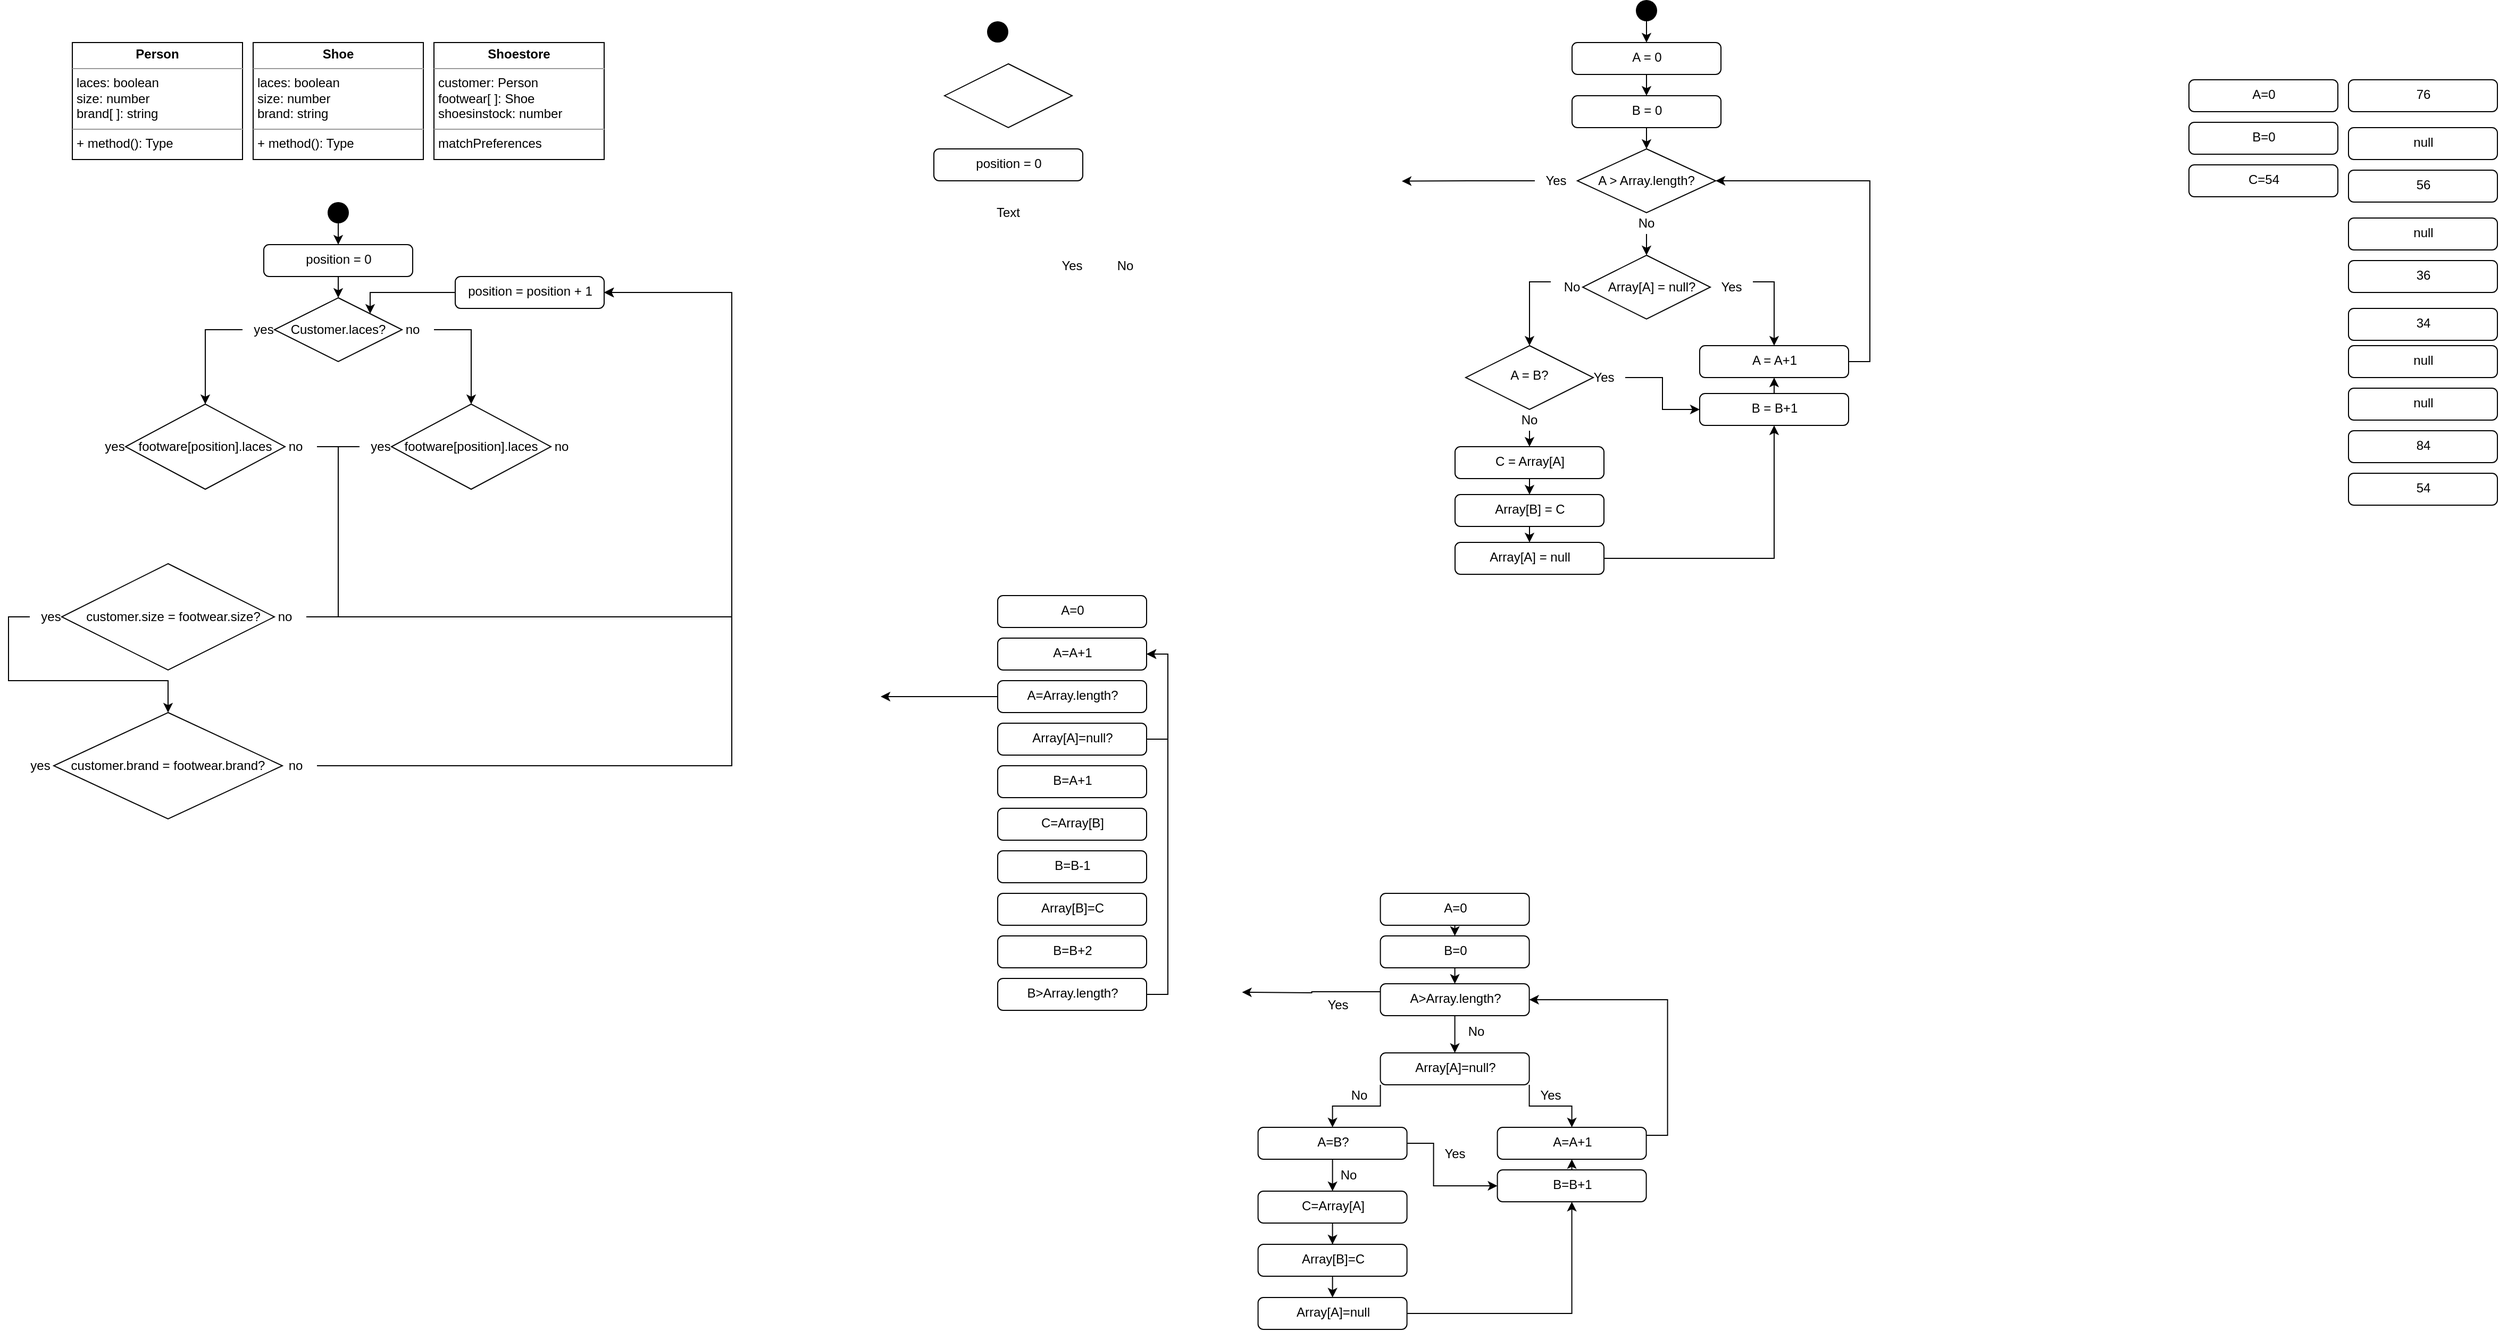 <mxfile version="14.4.4" type="github">
  <diagram id="oat8cXdgs4v1Sx3bqrZk" name="Page-1">
    <mxGraphModel dx="1952" dy="614" grid="1" gridSize="10" guides="1" tooltips="1" connect="1" arrows="1" fold="1" page="1" pageScale="1" pageWidth="850" pageHeight="1100" math="0" shadow="0">
      <root>
        <mxCell id="0" />
        <mxCell id="1" parent="0" />
        <mxCell id="0UiauS-0_PkHhNujrABY-11" value="&lt;p style=&quot;margin: 0px ; margin-top: 4px ; text-align: center&quot;&gt;&lt;b&gt;Shoe&lt;/b&gt;&lt;/p&gt;&lt;hr size=&quot;1&quot;&gt;&lt;p style=&quot;margin: 0px ; margin-left: 4px&quot;&gt;laces: boolean&lt;/p&gt;&lt;p style=&quot;margin: 0px ; margin-left: 4px&quot;&gt;size: number&lt;/p&gt;&lt;p style=&quot;margin: 0px ; margin-left: 4px&quot;&gt;brand: string&lt;/p&gt;&lt;hr size=&quot;1&quot;&gt;&lt;p style=&quot;margin: 0px ; margin-left: 4px&quot;&gt;+ method(): Type&lt;/p&gt;" style="verticalAlign=top;align=left;overflow=fill;fontSize=12;fontFamily=Helvetica;html=1;" parent="1" vertex="1">
          <mxGeometry x="230" y="50" width="160" height="110" as="geometry" />
        </mxCell>
        <mxCell id="0UiauS-0_PkHhNujrABY-12" value="&lt;p style=&quot;margin: 0px ; margin-top: 4px ; text-align: center&quot;&gt;&lt;b&gt;Shoestore&lt;/b&gt;&lt;/p&gt;&lt;hr size=&quot;1&quot;&gt;&lt;p style=&quot;margin: 0px ; margin-left: 4px&quot;&gt;customer: Person&lt;/p&gt;&lt;p style=&quot;margin: 0px ; margin-left: 4px&quot;&gt;footwear[ ]: Shoe&lt;/p&gt;&lt;p style=&quot;margin: 0px ; margin-left: 4px&quot;&gt;shoesinstock: number&lt;/p&gt;&lt;hr size=&quot;1&quot;&gt;&lt;p style=&quot;margin: 0px ; margin-left: 4px&quot;&gt;matchPreferences&lt;/p&gt;" style="verticalAlign=top;align=left;overflow=fill;fontSize=12;fontFamily=Helvetica;html=1;" parent="1" vertex="1">
          <mxGeometry x="400" y="50" width="160" height="110" as="geometry" />
        </mxCell>
        <mxCell id="0UiauS-0_PkHhNujrABY-13" value="&lt;p style=&quot;margin: 0px ; margin-top: 4px ; text-align: center&quot;&gt;&lt;b&gt;Person&lt;/b&gt;&lt;/p&gt;&lt;hr size=&quot;1&quot;&gt;&lt;p style=&quot;margin: 0px ; margin-left: 4px&quot;&gt;laces: boolean&lt;/p&gt;&lt;p style=&quot;margin: 0px ; margin-left: 4px&quot;&gt;size: number&lt;/p&gt;&lt;p style=&quot;margin: 0px ; margin-left: 4px&quot;&gt;brand[ ]: string&lt;/p&gt;&lt;hr size=&quot;1&quot;&gt;&lt;p style=&quot;margin: 0px ; margin-left: 4px&quot;&gt;+ method(): Type&lt;br&gt;&lt;/p&gt;" style="verticalAlign=top;align=left;overflow=fill;fontSize=12;fontFamily=Helvetica;html=1;" parent="1" vertex="1">
          <mxGeometry x="60" y="50" width="160" height="110" as="geometry" />
        </mxCell>
        <mxCell id="0UiauS-0_PkHhNujrABY-17" value="" style="ellipse;fillColor=#000000;strokeColor=none;" parent="1" vertex="1">
          <mxGeometry x="300" y="200" width="20" height="20" as="geometry" />
        </mxCell>
        <mxCell id="0UiauS-0_PkHhNujrABY-69" style="edgeStyle=orthogonalEdgeStyle;rounded=0;orthogonalLoop=1;jettySize=auto;html=1;exitX=1;exitY=0;exitDx=0;exitDy=0;entryX=0;entryY=0.5;entryDx=0;entryDy=0;startArrow=classic;startFill=1;endArrow=none;endFill=0;strokeColor=#000000;" parent="1" source="0UiauS-0_PkHhNujrABY-18" target="0UiauS-0_PkHhNujrABY-67" edge="1">
          <mxGeometry relative="1" as="geometry">
            <Array as="points">
              <mxPoint x="340" y="285" />
            </Array>
          </mxGeometry>
        </mxCell>
        <mxCell id="0UiauS-0_PkHhNujrABY-18" value="" style="rhombus;whiteSpace=wrap;html=1;" parent="1" vertex="1">
          <mxGeometry x="250" y="290" width="120" height="60" as="geometry" />
        </mxCell>
        <mxCell id="0UiauS-0_PkHhNujrABY-20" value="Customer.laces?" style="text;html=1;strokeColor=none;fillColor=none;align=center;verticalAlign=middle;whiteSpace=wrap;rounded=0;" parent="1" vertex="1">
          <mxGeometry x="265" y="310" width="90" height="20" as="geometry" />
        </mxCell>
        <mxCell id="0UiauS-0_PkHhNujrABY-24" style="edgeStyle=orthogonalEdgeStyle;rounded=0;orthogonalLoop=1;jettySize=auto;html=1;exitX=0.5;exitY=1;exitDx=0;exitDy=0;" parent="1" edge="1">
          <mxGeometry relative="1" as="geometry">
            <mxPoint x="530" y="450" as="sourcePoint" />
            <mxPoint x="530" y="450" as="targetPoint" />
          </mxGeometry>
        </mxCell>
        <mxCell id="0UiauS-0_PkHhNujrABY-49" style="edgeStyle=orthogonalEdgeStyle;rounded=0;orthogonalLoop=1;jettySize=auto;html=1;exitX=1;exitY=0.5;exitDx=0;exitDy=0;entryX=0.5;entryY=0;entryDx=0;entryDy=0;startArrow=none;startFill=0;strokeColor=#000000;" parent="1" source="0UiauS-0_PkHhNujrABY-27" target="0UiauS-0_PkHhNujrABY-43" edge="1">
          <mxGeometry relative="1" as="geometry" />
        </mxCell>
        <mxCell id="0UiauS-0_PkHhNujrABY-27" value="no" style="text;html=1;strokeColor=none;fillColor=none;align=center;verticalAlign=middle;whiteSpace=wrap;rounded=0;" parent="1" vertex="1">
          <mxGeometry x="360" y="310" width="40" height="20" as="geometry" />
        </mxCell>
        <mxCell id="0UiauS-0_PkHhNujrABY-28" style="edgeStyle=orthogonalEdgeStyle;rounded=0;orthogonalLoop=1;jettySize=auto;html=1;exitX=0.5;exitY=1;exitDx=0;exitDy=0;startArrow=none;startFill=0;strokeColor=#000000;" parent="1" source="0UiauS-0_PkHhNujrABY-27" target="0UiauS-0_PkHhNujrABY-27" edge="1">
          <mxGeometry relative="1" as="geometry" />
        </mxCell>
        <mxCell id="0UiauS-0_PkHhNujrABY-50" style="edgeStyle=orthogonalEdgeStyle;rounded=0;orthogonalLoop=1;jettySize=auto;html=1;exitX=0;exitY=0.5;exitDx=0;exitDy=0;entryX=0.5;entryY=0;entryDx=0;entryDy=0;startArrow=none;startFill=0;strokeColor=#000000;" parent="1" source="0UiauS-0_PkHhNujrABY-29" target="0UiauS-0_PkHhNujrABY-37" edge="1">
          <mxGeometry relative="1" as="geometry" />
        </mxCell>
        <mxCell id="0UiauS-0_PkHhNujrABY-29" value="yes" style="text;html=1;strokeColor=none;fillColor=none;align=center;verticalAlign=middle;whiteSpace=wrap;rounded=0;" parent="1" vertex="1">
          <mxGeometry x="220" y="310" width="40" height="20" as="geometry" />
        </mxCell>
        <mxCell id="0UiauS-0_PkHhNujrABY-34" style="edgeStyle=orthogonalEdgeStyle;rounded=0;orthogonalLoop=1;jettySize=auto;html=1;exitX=0.5;exitY=1;exitDx=0;exitDy=0;entryX=0.5;entryY=0;entryDx=0;entryDy=0;startArrow=none;startFill=0;strokeColor=#000000;" parent="1" target="0UiauS-0_PkHhNujrABY-18" edge="1">
          <mxGeometry relative="1" as="geometry">
            <mxPoint x="310" y="270" as="sourcePoint" />
          </mxGeometry>
        </mxCell>
        <mxCell id="0UiauS-0_PkHhNujrABY-37" value="" style="rhombus;whiteSpace=wrap;html=1;" parent="1" vertex="1">
          <mxGeometry x="110" y="390" width="150" height="80" as="geometry" />
        </mxCell>
        <mxCell id="0UiauS-0_PkHhNujrABY-38" value="footware[position].laces" style="text;html=1;strokeColor=none;fillColor=none;align=center;verticalAlign=middle;whiteSpace=wrap;rounded=0;" parent="1" vertex="1">
          <mxGeometry x="100" y="420" width="170" height="20" as="geometry" />
        </mxCell>
        <mxCell id="0UiauS-0_PkHhNujrABY-43" value="" style="rhombus;whiteSpace=wrap;html=1;" parent="1" vertex="1">
          <mxGeometry x="360" y="390" width="150" height="80" as="geometry" />
        </mxCell>
        <mxCell id="0UiauS-0_PkHhNujrABY-44" value="footware[position].laces" style="text;html=1;strokeColor=none;fillColor=none;align=center;verticalAlign=middle;whiteSpace=wrap;rounded=0;" parent="1" vertex="1">
          <mxGeometry x="350" y="420" width="170" height="20" as="geometry" />
        </mxCell>
        <mxCell id="0UiauS-0_PkHhNujrABY-45" value="yes" style="text;html=1;strokeColor=none;fillColor=none;align=center;verticalAlign=middle;whiteSpace=wrap;rounded=0;" parent="1" vertex="1">
          <mxGeometry x="80" y="420" width="40" height="20" as="geometry" />
        </mxCell>
        <mxCell id="0UiauS-0_PkHhNujrABY-46" value="no" style="text;html=1;strokeColor=none;fillColor=none;align=center;verticalAlign=middle;whiteSpace=wrap;rounded=0;" parent="1" vertex="1">
          <mxGeometry x="250" y="420" width="40" height="20" as="geometry" />
        </mxCell>
        <mxCell id="0UiauS-0_PkHhNujrABY-56" style="edgeStyle=orthogonalEdgeStyle;rounded=0;orthogonalLoop=1;jettySize=auto;html=1;exitX=0;exitY=0.5;exitDx=0;exitDy=0;entryX=1;entryY=0.5;entryDx=0;entryDy=0;startArrow=none;startFill=0;endArrow=none;endFill=0;strokeColor=#000000;" parent="1" source="0UiauS-0_PkHhNujrABY-47" target="0UiauS-0_PkHhNujrABY-46" edge="1">
          <mxGeometry relative="1" as="geometry">
            <Array as="points">
              <mxPoint x="310" y="430" />
              <mxPoint x="310" y="430" />
            </Array>
          </mxGeometry>
        </mxCell>
        <mxCell id="0UiauS-0_PkHhNujrABY-47" value="yes" style="text;html=1;strokeColor=none;fillColor=none;align=center;verticalAlign=middle;whiteSpace=wrap;rounded=0;" parent="1" vertex="1">
          <mxGeometry x="330" y="420" width="40" height="20" as="geometry" />
        </mxCell>
        <mxCell id="0UiauS-0_PkHhNujrABY-48" value="no" style="text;html=1;strokeColor=none;fillColor=none;align=center;verticalAlign=middle;whiteSpace=wrap;rounded=0;" parent="1" vertex="1">
          <mxGeometry x="500" y="420" width="40" height="20" as="geometry" />
        </mxCell>
        <mxCell id="0UiauS-0_PkHhNujrABY-66" style="edgeStyle=orthogonalEdgeStyle;rounded=0;orthogonalLoop=1;jettySize=auto;html=1;exitX=0.5;exitY=0;exitDx=0;exitDy=0;entryX=0.5;entryY=1;entryDx=0;entryDy=0;startArrow=classic;startFill=1;endArrow=none;endFill=0;strokeColor=#000000;" parent="1" source="0UiauS-0_PkHhNujrABY-65" target="0UiauS-0_PkHhNujrABY-17" edge="1">
          <mxGeometry relative="1" as="geometry" />
        </mxCell>
        <mxCell id="0UiauS-0_PkHhNujrABY-65" value="position = 0" style="html=1;align=center;verticalAlign=top;rounded=1;absoluteArcSize=1;arcSize=10;dashed=0;" parent="1" vertex="1">
          <mxGeometry x="240" y="240" width="140" height="30" as="geometry" />
        </mxCell>
        <mxCell id="0UiauS-0_PkHhNujrABY-68" style="edgeStyle=orthogonalEdgeStyle;rounded=0;orthogonalLoop=1;jettySize=auto;html=1;exitX=1;exitY=0.5;exitDx=0;exitDy=0;entryX=0;entryY=0.5;entryDx=0;entryDy=0;startArrow=classic;startFill=1;endArrow=none;endFill=0;strokeColor=#000000;" parent="1" source="0UiauS-0_PkHhNujrABY-67" target="0UiauS-0_PkHhNujrABY-47" edge="1">
          <mxGeometry relative="1" as="geometry">
            <Array as="points">
              <mxPoint x="680" y="285" />
              <mxPoint x="680" y="590" />
              <mxPoint x="310" y="590" />
              <mxPoint x="310" y="430" />
            </Array>
          </mxGeometry>
        </mxCell>
        <mxCell id="0UiauS-0_PkHhNujrABY-73" style="edgeStyle=orthogonalEdgeStyle;rounded=0;orthogonalLoop=1;jettySize=auto;html=1;exitX=1;exitY=0.5;exitDx=0;exitDy=0;entryX=1;entryY=0.5;entryDx=0;entryDy=0;startArrow=classic;startFill=1;endArrow=none;endFill=0;strokeColor=#000000;" parent="1" source="0UiauS-0_PkHhNujrABY-67" target="0UiauS-0_PkHhNujrABY-72" edge="1">
          <mxGeometry relative="1" as="geometry">
            <Array as="points">
              <mxPoint x="680" y="285" />
              <mxPoint x="680" y="590" />
            </Array>
          </mxGeometry>
        </mxCell>
        <mxCell id="0UiauS-0_PkHhNujrABY-86" style="edgeStyle=orthogonalEdgeStyle;rounded=0;orthogonalLoop=1;jettySize=auto;html=1;exitX=1;exitY=0.5;exitDx=0;exitDy=0;entryX=1;entryY=0.5;entryDx=0;entryDy=0;startArrow=classic;startFill=1;endArrow=none;endFill=0;strokeColor=#000000;" parent="1" source="0UiauS-0_PkHhNujrABY-67" target="0UiauS-0_PkHhNujrABY-82" edge="1">
          <mxGeometry relative="1" as="geometry">
            <Array as="points">
              <mxPoint x="680" y="285" />
              <mxPoint x="680" y="730" />
            </Array>
          </mxGeometry>
        </mxCell>
        <mxCell id="0UiauS-0_PkHhNujrABY-67" value="&lt;span&gt;position = position + 1&lt;/span&gt;" style="html=1;align=center;verticalAlign=top;rounded=1;absoluteArcSize=1;arcSize=10;dashed=0;" parent="1" vertex="1">
          <mxGeometry x="420" y="270" width="140" height="30" as="geometry" />
        </mxCell>
        <mxCell id="0UiauS-0_PkHhNujrABY-70" value="" style="rhombus;whiteSpace=wrap;html=1;" parent="1" vertex="1">
          <mxGeometry x="50" y="540" width="200" height="100" as="geometry" />
        </mxCell>
        <mxCell id="0UiauS-0_PkHhNujrABY-71" value="customer.size = footwear.size?" style="text;html=1;strokeColor=none;fillColor=none;align=center;verticalAlign=middle;whiteSpace=wrap;rounded=0;" parent="1" vertex="1">
          <mxGeometry x="70" y="580" width="170" height="20" as="geometry" />
        </mxCell>
        <mxCell id="0UiauS-0_PkHhNujrABY-72" value="no" style="text;html=1;strokeColor=none;fillColor=none;align=center;verticalAlign=middle;whiteSpace=wrap;rounded=0;" parent="1" vertex="1">
          <mxGeometry x="240" y="580" width="40" height="20" as="geometry" />
        </mxCell>
        <mxCell id="0UiauS-0_PkHhNujrABY-76" value="yes" style="text;html=1;strokeColor=none;fillColor=none;align=center;verticalAlign=middle;whiteSpace=wrap;rounded=0;" parent="1" vertex="1">
          <mxGeometry x="20" y="580" width="40" height="20" as="geometry" />
        </mxCell>
        <mxCell id="0UiauS-0_PkHhNujrABY-84" style="edgeStyle=orthogonalEdgeStyle;rounded=0;orthogonalLoop=1;jettySize=auto;html=1;exitX=0.5;exitY=0;exitDx=0;exitDy=0;entryX=0;entryY=0.5;entryDx=0;entryDy=0;startArrow=classic;startFill=1;endArrow=none;endFill=0;strokeColor=#000000;" parent="1" source="0UiauS-0_PkHhNujrABY-78" target="0UiauS-0_PkHhNujrABY-76" edge="1">
          <mxGeometry relative="1" as="geometry">
            <Array as="points">
              <mxPoint x="150" y="650" />
              <mxPoint y="650" />
              <mxPoint y="590" />
            </Array>
          </mxGeometry>
        </mxCell>
        <mxCell id="0UiauS-0_PkHhNujrABY-78" value="" style="rhombus;whiteSpace=wrap;html=1;" parent="1" vertex="1">
          <mxGeometry x="42.5" y="680" width="215" height="100" as="geometry" />
        </mxCell>
        <mxCell id="0UiauS-0_PkHhNujrABY-79" value="customer.brand = footwear.brand?" style="text;html=1;strokeColor=none;fillColor=none;align=center;verticalAlign=middle;whiteSpace=wrap;rounded=0;" parent="1" vertex="1">
          <mxGeometry x="50" y="720" width="200" height="20" as="geometry" />
        </mxCell>
        <mxCell id="0UiauS-0_PkHhNujrABY-81" value="yes" style="text;html=1;strokeColor=none;fillColor=none;align=center;verticalAlign=middle;whiteSpace=wrap;rounded=0;" parent="1" vertex="1">
          <mxGeometry x="10" y="720" width="40" height="20" as="geometry" />
        </mxCell>
        <mxCell id="0UiauS-0_PkHhNujrABY-82" value="no" style="text;html=1;strokeColor=none;fillColor=none;align=center;verticalAlign=middle;whiteSpace=wrap;rounded=0;" parent="1" vertex="1">
          <mxGeometry x="250" y="720" width="40" height="20" as="geometry" />
        </mxCell>
        <mxCell id="4wXGlt5J8yg0CV67hJb_-1" value="" style="rhombus;whiteSpace=wrap;html=1;" vertex="1" parent="1">
          <mxGeometry x="880" y="70" width="120" height="60" as="geometry" />
        </mxCell>
        <mxCell id="4wXGlt5J8yg0CV67hJb_-2" value="position = 0" style="html=1;align=center;verticalAlign=top;rounded=1;absoluteArcSize=1;arcSize=10;dashed=0;" vertex="1" parent="1">
          <mxGeometry x="870" y="150" width="140" height="30" as="geometry" />
        </mxCell>
        <mxCell id="4wXGlt5J8yg0CV67hJb_-3" value="" style="ellipse;fillColor=#000000;strokeColor=none;" vertex="1" parent="1">
          <mxGeometry x="920" y="30" width="20" height="20" as="geometry" />
        </mxCell>
        <mxCell id="4wXGlt5J8yg0CV67hJb_-4" value="Text" style="text;html=1;strokeColor=none;fillColor=none;align=center;verticalAlign=middle;whiteSpace=wrap;rounded=0;" vertex="1" parent="1">
          <mxGeometry x="920" y="200" width="40" height="20" as="geometry" />
        </mxCell>
        <mxCell id="4wXGlt5J8yg0CV67hJb_-93" style="edgeStyle=orthogonalEdgeStyle;rounded=0;orthogonalLoop=1;jettySize=auto;html=1;exitX=0.5;exitY=1;exitDx=0;exitDy=0;entryX=0.5;entryY=0;entryDx=0;entryDy=0;" edge="1" parent="1" source="4wXGlt5J8yg0CV67hJb_-5" target="4wXGlt5J8yg0CV67hJb_-79">
          <mxGeometry relative="1" as="geometry" />
        </mxCell>
        <mxCell id="4wXGlt5J8yg0CV67hJb_-5" value="" style="ellipse;fillColor=#000000;strokeColor=none;" vertex="1" parent="1">
          <mxGeometry x="1530" y="10" width="20" height="20" as="geometry" />
        </mxCell>
        <mxCell id="4wXGlt5J8yg0CV67hJb_-6" value="A=0" style="html=1;align=center;verticalAlign=top;rounded=1;absoluteArcSize=1;arcSize=10;dashed=0;" vertex="1" parent="1">
          <mxGeometry x="930" y="570" width="140" height="30" as="geometry" />
        </mxCell>
        <mxCell id="4wXGlt5J8yg0CV67hJb_-12" style="edgeStyle=orthogonalEdgeStyle;rounded=0;orthogonalLoop=1;jettySize=auto;html=1;exitX=1;exitY=0.5;exitDx=0;exitDy=0;entryX=1;entryY=0.5;entryDx=0;entryDy=0;" edge="1" parent="1" source="4wXGlt5J8yg0CV67hJb_-7" target="4wXGlt5J8yg0CV67hJb_-11">
          <mxGeometry relative="1" as="geometry" />
        </mxCell>
        <mxCell id="4wXGlt5J8yg0CV67hJb_-7" value="Array[A]=null?" style="html=1;align=center;verticalAlign=top;rounded=1;absoluteArcSize=1;arcSize=10;dashed=0;" vertex="1" parent="1">
          <mxGeometry x="930" y="690" width="140" height="30" as="geometry" />
        </mxCell>
        <mxCell id="4wXGlt5J8yg0CV67hJb_-8" value="B=A+1" style="html=1;align=center;verticalAlign=top;rounded=1;absoluteArcSize=1;arcSize=10;dashed=0;" vertex="1" parent="1">
          <mxGeometry x="930" y="730" width="140" height="30" as="geometry" />
        </mxCell>
        <mxCell id="4wXGlt5J8yg0CV67hJb_-10" style="edgeStyle=orthogonalEdgeStyle;rounded=0;orthogonalLoop=1;jettySize=auto;html=1;exitX=0;exitY=0.5;exitDx=0;exitDy=0;" edge="1" parent="1" source="4wXGlt5J8yg0CV67hJb_-9">
          <mxGeometry relative="1" as="geometry">
            <mxPoint x="820" y="665" as="targetPoint" />
          </mxGeometry>
        </mxCell>
        <mxCell id="4wXGlt5J8yg0CV67hJb_-9" value="A=Array.length?" style="html=1;align=center;verticalAlign=top;rounded=1;absoluteArcSize=1;arcSize=10;dashed=0;" vertex="1" parent="1">
          <mxGeometry x="930" y="650" width="140" height="30" as="geometry" />
        </mxCell>
        <mxCell id="4wXGlt5J8yg0CV67hJb_-11" value="A=A+1" style="html=1;align=center;verticalAlign=top;rounded=1;absoluteArcSize=1;arcSize=10;dashed=0;" vertex="1" parent="1">
          <mxGeometry x="930" y="610" width="140" height="30" as="geometry" />
        </mxCell>
        <mxCell id="4wXGlt5J8yg0CV67hJb_-13" value="C=Array[B]" style="html=1;align=center;verticalAlign=top;rounded=1;absoluteArcSize=1;arcSize=10;dashed=0;" vertex="1" parent="1">
          <mxGeometry x="930" y="770" width="140" height="30" as="geometry" />
        </mxCell>
        <mxCell id="4wXGlt5J8yg0CV67hJb_-14" value="B=B-1" style="html=1;align=center;verticalAlign=top;rounded=1;absoluteArcSize=1;arcSize=10;dashed=0;" vertex="1" parent="1">
          <mxGeometry x="930" y="810" width="140" height="30" as="geometry" />
        </mxCell>
        <mxCell id="4wXGlt5J8yg0CV67hJb_-15" value="Array[B]=C" style="html=1;align=center;verticalAlign=top;rounded=1;absoluteArcSize=1;arcSize=10;dashed=0;" vertex="1" parent="1">
          <mxGeometry x="930" y="850" width="140" height="30" as="geometry" />
        </mxCell>
        <mxCell id="4wXGlt5J8yg0CV67hJb_-16" value="B=B+2" style="html=1;align=center;verticalAlign=top;rounded=1;absoluteArcSize=1;arcSize=10;dashed=0;" vertex="1" parent="1">
          <mxGeometry x="930" y="890" width="140" height="30" as="geometry" />
        </mxCell>
        <mxCell id="4wXGlt5J8yg0CV67hJb_-18" style="edgeStyle=orthogonalEdgeStyle;rounded=0;orthogonalLoop=1;jettySize=auto;html=1;exitX=1;exitY=0.5;exitDx=0;exitDy=0;entryX=1;entryY=0.5;entryDx=0;entryDy=0;" edge="1" parent="1" source="4wXGlt5J8yg0CV67hJb_-17" target="4wXGlt5J8yg0CV67hJb_-11">
          <mxGeometry relative="1" as="geometry" />
        </mxCell>
        <mxCell id="4wXGlt5J8yg0CV67hJb_-17" value="B&amp;gt;Array.length?" style="html=1;align=center;verticalAlign=top;rounded=1;absoluteArcSize=1;arcSize=10;dashed=0;" vertex="1" parent="1">
          <mxGeometry x="930" y="930" width="140" height="30" as="geometry" />
        </mxCell>
        <mxCell id="4wXGlt5J8yg0CV67hJb_-53" style="edgeStyle=orthogonalEdgeStyle;rounded=0;orthogonalLoop=1;jettySize=auto;html=1;exitX=0.5;exitY=1;exitDx=0;exitDy=0;entryX=0.5;entryY=0;entryDx=0;entryDy=0;" edge="1" parent="1" source="4wXGlt5J8yg0CV67hJb_-19" target="4wXGlt5J8yg0CV67hJb_-21">
          <mxGeometry relative="1" as="geometry" />
        </mxCell>
        <mxCell id="4wXGlt5J8yg0CV67hJb_-19" value="A=0" style="html=1;align=center;verticalAlign=top;rounded=1;absoluteArcSize=1;arcSize=10;dashed=0;" vertex="1" parent="1">
          <mxGeometry x="1289.8" y="850" width="140" height="30" as="geometry" />
        </mxCell>
        <mxCell id="4wXGlt5J8yg0CV67hJb_-24" style="edgeStyle=orthogonalEdgeStyle;rounded=0;orthogonalLoop=1;jettySize=auto;html=1;exitX=1;exitY=1;exitDx=0;exitDy=0;entryX=0.5;entryY=0;entryDx=0;entryDy=0;" edge="1" parent="1" source="4wXGlt5J8yg0CV67hJb_-20" target="4wXGlt5J8yg0CV67hJb_-23">
          <mxGeometry relative="1" as="geometry" />
        </mxCell>
        <mxCell id="4wXGlt5J8yg0CV67hJb_-43" style="edgeStyle=orthogonalEdgeStyle;rounded=0;orthogonalLoop=1;jettySize=auto;html=1;exitX=0;exitY=1;exitDx=0;exitDy=0;entryX=0.5;entryY=0;entryDx=0;entryDy=0;" edge="1" parent="1" source="4wXGlt5J8yg0CV67hJb_-20" target="4wXGlt5J8yg0CV67hJb_-41">
          <mxGeometry relative="1" as="geometry" />
        </mxCell>
        <mxCell id="4wXGlt5J8yg0CV67hJb_-20" value="Array[A]=null?" style="html=1;align=center;verticalAlign=top;rounded=1;absoluteArcSize=1;arcSize=10;dashed=0;" vertex="1" parent="1">
          <mxGeometry x="1289.8" y="1000" width="140" height="30" as="geometry" />
        </mxCell>
        <mxCell id="4wXGlt5J8yg0CV67hJb_-52" style="edgeStyle=orthogonalEdgeStyle;rounded=0;orthogonalLoop=1;jettySize=auto;html=1;exitX=0.5;exitY=1;exitDx=0;exitDy=0;entryX=0.5;entryY=0;entryDx=0;entryDy=0;" edge="1" parent="1" source="4wXGlt5J8yg0CV67hJb_-21" target="4wXGlt5J8yg0CV67hJb_-29">
          <mxGeometry relative="1" as="geometry" />
        </mxCell>
        <mxCell id="4wXGlt5J8yg0CV67hJb_-21" value="B=0" style="html=1;align=center;verticalAlign=top;rounded=1;absoluteArcSize=1;arcSize=10;dashed=0;" vertex="1" parent="1">
          <mxGeometry x="1289.8" y="890" width="140" height="30" as="geometry" />
        </mxCell>
        <mxCell id="4wXGlt5J8yg0CV67hJb_-35" style="edgeStyle=orthogonalEdgeStyle;rounded=0;orthogonalLoop=1;jettySize=auto;html=1;exitX=1;exitY=0.25;exitDx=0;exitDy=0;entryX=1;entryY=0.5;entryDx=0;entryDy=0;" edge="1" parent="1" source="4wXGlt5J8yg0CV67hJb_-23" target="4wXGlt5J8yg0CV67hJb_-29">
          <mxGeometry relative="1" as="geometry" />
        </mxCell>
        <mxCell id="4wXGlt5J8yg0CV67hJb_-23" value="A=A+1" style="html=1;align=center;verticalAlign=top;rounded=1;absoluteArcSize=1;arcSize=10;dashed=0;" vertex="1" parent="1">
          <mxGeometry x="1399.8" y="1070" width="140" height="30" as="geometry" />
        </mxCell>
        <mxCell id="4wXGlt5J8yg0CV67hJb_-51" style="edgeStyle=orthogonalEdgeStyle;rounded=0;orthogonalLoop=1;jettySize=auto;html=1;exitX=0.5;exitY=1;exitDx=0;exitDy=0;entryX=0.5;entryY=0;entryDx=0;entryDy=0;" edge="1" parent="1" source="4wXGlt5J8yg0CV67hJb_-29" target="4wXGlt5J8yg0CV67hJb_-20">
          <mxGeometry relative="1" as="geometry" />
        </mxCell>
        <mxCell id="4wXGlt5J8yg0CV67hJb_-54" style="edgeStyle=orthogonalEdgeStyle;rounded=0;orthogonalLoop=1;jettySize=auto;html=1;exitX=0;exitY=0.25;exitDx=0;exitDy=0;" edge="1" parent="1" source="4wXGlt5J8yg0CV67hJb_-29">
          <mxGeometry relative="1" as="geometry">
            <mxPoint x="1159.8" y="943" as="targetPoint" />
          </mxGeometry>
        </mxCell>
        <mxCell id="4wXGlt5J8yg0CV67hJb_-29" value="A&amp;gt;Array.length?" style="html=1;align=center;verticalAlign=top;rounded=1;absoluteArcSize=1;arcSize=10;dashed=0;" vertex="1" parent="1">
          <mxGeometry x="1289.8" y="935" width="140" height="30" as="geometry" />
        </mxCell>
        <mxCell id="4wXGlt5J8yg0CV67hJb_-36" value="Yes" style="text;html=1;strokeColor=none;fillColor=none;align=center;verticalAlign=middle;whiteSpace=wrap;rounded=0;" vertex="1" parent="1">
          <mxGeometry x="980" y="250" width="40" height="20" as="geometry" />
        </mxCell>
        <mxCell id="4wXGlt5J8yg0CV67hJb_-38" value="No" style="text;html=1;strokeColor=none;fillColor=none;align=center;verticalAlign=middle;whiteSpace=wrap;rounded=0;" vertex="1" parent="1">
          <mxGeometry x="1030" y="250" width="40" height="20" as="geometry" />
        </mxCell>
        <mxCell id="4wXGlt5J8yg0CV67hJb_-39" value="Yes" style="text;html=1;strokeColor=none;fillColor=none;align=center;verticalAlign=middle;whiteSpace=wrap;rounded=0;" vertex="1" parent="1">
          <mxGeometry x="1229.8" y="945" width="40" height="20" as="geometry" />
        </mxCell>
        <mxCell id="4wXGlt5J8yg0CV67hJb_-48" style="edgeStyle=orthogonalEdgeStyle;rounded=0;orthogonalLoop=1;jettySize=auto;html=1;exitX=1;exitY=0.5;exitDx=0;exitDy=0;entryX=0;entryY=0.5;entryDx=0;entryDy=0;" edge="1" parent="1" source="4wXGlt5J8yg0CV67hJb_-41" target="4wXGlt5J8yg0CV67hJb_-47">
          <mxGeometry relative="1" as="geometry">
            <Array as="points">
              <mxPoint x="1339.8" y="1085" />
              <mxPoint x="1339.8" y="1125" />
            </Array>
          </mxGeometry>
        </mxCell>
        <mxCell id="4wXGlt5J8yg0CV67hJb_-59" style="edgeStyle=orthogonalEdgeStyle;rounded=0;orthogonalLoop=1;jettySize=auto;html=1;exitX=0.5;exitY=1;exitDx=0;exitDy=0;entryX=0.5;entryY=0;entryDx=0;entryDy=0;" edge="1" parent="1" source="4wXGlt5J8yg0CV67hJb_-41" target="4wXGlt5J8yg0CV67hJb_-58">
          <mxGeometry relative="1" as="geometry" />
        </mxCell>
        <mxCell id="4wXGlt5J8yg0CV67hJb_-41" value="A=B?" style="html=1;align=center;verticalAlign=top;rounded=1;absoluteArcSize=1;arcSize=10;dashed=0;" vertex="1" parent="1">
          <mxGeometry x="1174.8" y="1070" width="140" height="30" as="geometry" />
        </mxCell>
        <mxCell id="4wXGlt5J8yg0CV67hJb_-45" value="Yes" style="text;html=1;strokeColor=none;fillColor=none;align=center;verticalAlign=middle;whiteSpace=wrap;rounded=0;" vertex="1" parent="1">
          <mxGeometry x="1339.8" y="1085" width="40" height="20" as="geometry" />
        </mxCell>
        <mxCell id="4wXGlt5J8yg0CV67hJb_-49" style="edgeStyle=orthogonalEdgeStyle;rounded=0;orthogonalLoop=1;jettySize=auto;html=1;exitX=0.5;exitY=0;exitDx=0;exitDy=0;entryX=0.5;entryY=1;entryDx=0;entryDy=0;" edge="1" parent="1" source="4wXGlt5J8yg0CV67hJb_-47" target="4wXGlt5J8yg0CV67hJb_-23">
          <mxGeometry relative="1" as="geometry" />
        </mxCell>
        <mxCell id="4wXGlt5J8yg0CV67hJb_-47" value="B=B+1" style="html=1;align=center;verticalAlign=top;rounded=1;absoluteArcSize=1;arcSize=10;dashed=0;" vertex="1" parent="1">
          <mxGeometry x="1399.8" y="1110" width="140" height="30" as="geometry" />
        </mxCell>
        <mxCell id="4wXGlt5J8yg0CV67hJb_-55" value="No" style="text;html=1;strokeColor=none;fillColor=none;align=center;verticalAlign=middle;whiteSpace=wrap;rounded=0;" vertex="1" parent="1">
          <mxGeometry x="1359.8" y="970" width="40" height="20" as="geometry" />
        </mxCell>
        <mxCell id="4wXGlt5J8yg0CV67hJb_-56" value="Yes" style="text;html=1;strokeColor=none;fillColor=none;align=center;verticalAlign=middle;whiteSpace=wrap;rounded=0;" vertex="1" parent="1">
          <mxGeometry x="1429.8" y="1030" width="40" height="20" as="geometry" />
        </mxCell>
        <mxCell id="4wXGlt5J8yg0CV67hJb_-57" value="No" style="text;html=1;strokeColor=none;fillColor=none;align=center;verticalAlign=middle;whiteSpace=wrap;rounded=0;" vertex="1" parent="1">
          <mxGeometry x="1249.8" y="1030" width="40" height="20" as="geometry" />
        </mxCell>
        <mxCell id="4wXGlt5J8yg0CV67hJb_-62" style="edgeStyle=orthogonalEdgeStyle;rounded=0;orthogonalLoop=1;jettySize=auto;html=1;exitX=0.5;exitY=1;exitDx=0;exitDy=0;" edge="1" parent="1" source="4wXGlt5J8yg0CV67hJb_-58" target="4wXGlt5J8yg0CV67hJb_-61">
          <mxGeometry relative="1" as="geometry" />
        </mxCell>
        <mxCell id="4wXGlt5J8yg0CV67hJb_-58" value="C=Array[A]" style="html=1;align=center;verticalAlign=top;rounded=1;absoluteArcSize=1;arcSize=10;dashed=0;" vertex="1" parent="1">
          <mxGeometry x="1174.8" y="1130" width="140" height="30" as="geometry" />
        </mxCell>
        <mxCell id="4wXGlt5J8yg0CV67hJb_-60" value="No" style="text;html=1;strokeColor=none;fillColor=none;align=center;verticalAlign=middle;whiteSpace=wrap;rounded=0;" vertex="1" parent="1">
          <mxGeometry x="1239.8" y="1105" width="40" height="20" as="geometry" />
        </mxCell>
        <mxCell id="4wXGlt5J8yg0CV67hJb_-64" style="edgeStyle=orthogonalEdgeStyle;rounded=0;orthogonalLoop=1;jettySize=auto;html=1;exitX=0.5;exitY=1;exitDx=0;exitDy=0;entryX=0.5;entryY=0;entryDx=0;entryDy=0;" edge="1" parent="1" source="4wXGlt5J8yg0CV67hJb_-61" target="4wXGlt5J8yg0CV67hJb_-63">
          <mxGeometry relative="1" as="geometry" />
        </mxCell>
        <mxCell id="4wXGlt5J8yg0CV67hJb_-61" value="Array[B]=C" style="html=1;align=center;verticalAlign=top;rounded=1;absoluteArcSize=1;arcSize=10;dashed=0;" vertex="1" parent="1">
          <mxGeometry x="1174.8" y="1180" width="140" height="30" as="geometry" />
        </mxCell>
        <mxCell id="4wXGlt5J8yg0CV67hJb_-65" style="edgeStyle=orthogonalEdgeStyle;rounded=0;orthogonalLoop=1;jettySize=auto;html=1;exitX=1;exitY=0.5;exitDx=0;exitDy=0;entryX=0.5;entryY=1;entryDx=0;entryDy=0;" edge="1" parent="1" source="4wXGlt5J8yg0CV67hJb_-63" target="4wXGlt5J8yg0CV67hJb_-47">
          <mxGeometry relative="1" as="geometry" />
        </mxCell>
        <mxCell id="4wXGlt5J8yg0CV67hJb_-63" value="Array[A]=null" style="html=1;align=center;verticalAlign=top;rounded=1;absoluteArcSize=1;arcSize=10;dashed=0;" vertex="1" parent="1">
          <mxGeometry x="1174.8" y="1230" width="140" height="30" as="geometry" />
        </mxCell>
        <mxCell id="4wXGlt5J8yg0CV67hJb_-66" value="76" style="html=1;align=center;verticalAlign=top;rounded=1;absoluteArcSize=1;arcSize=10;dashed=0;" vertex="1" parent="1">
          <mxGeometry x="2200" y="85" width="140" height="30" as="geometry" />
        </mxCell>
        <mxCell id="4wXGlt5J8yg0CV67hJb_-67" value="84" style="html=1;align=center;verticalAlign=top;rounded=1;absoluteArcSize=1;arcSize=10;dashed=0;" vertex="1" parent="1">
          <mxGeometry x="2200" y="415" width="140" height="30" as="geometry" />
        </mxCell>
        <mxCell id="4wXGlt5J8yg0CV67hJb_-68" value="36" style="html=1;align=center;verticalAlign=top;rounded=1;absoluteArcSize=1;arcSize=10;dashed=0;" vertex="1" parent="1">
          <mxGeometry x="2200" y="255" width="140" height="30" as="geometry" />
        </mxCell>
        <mxCell id="4wXGlt5J8yg0CV67hJb_-69" value="56" style="html=1;align=center;verticalAlign=top;rounded=1;absoluteArcSize=1;arcSize=10;dashed=0;" vertex="1" parent="1">
          <mxGeometry x="2200" y="170" width="140" height="30" as="geometry" />
        </mxCell>
        <mxCell id="4wXGlt5J8yg0CV67hJb_-70" value="34" style="html=1;align=center;verticalAlign=top;rounded=1;absoluteArcSize=1;arcSize=10;dashed=0;" vertex="1" parent="1">
          <mxGeometry x="2200" y="300" width="140" height="30" as="geometry" />
        </mxCell>
        <mxCell id="4wXGlt5J8yg0CV67hJb_-71" value="54" style="html=1;align=center;verticalAlign=top;rounded=1;absoluteArcSize=1;arcSize=10;dashed=0;" vertex="1" parent="1">
          <mxGeometry x="2200" y="455" width="140" height="30" as="geometry" />
        </mxCell>
        <mxCell id="4wXGlt5J8yg0CV67hJb_-72" value="null" style="html=1;align=center;verticalAlign=top;rounded=1;absoluteArcSize=1;arcSize=10;dashed=0;" vertex="1" parent="1">
          <mxGeometry x="2200" y="130" width="140" height="30" as="geometry" />
        </mxCell>
        <mxCell id="4wXGlt5J8yg0CV67hJb_-73" value="null" style="html=1;align=center;verticalAlign=top;rounded=1;absoluteArcSize=1;arcSize=10;dashed=0;" vertex="1" parent="1">
          <mxGeometry x="2200" y="335" width="140" height="30" as="geometry" />
        </mxCell>
        <mxCell id="4wXGlt5J8yg0CV67hJb_-74" value="null" style="html=1;align=center;verticalAlign=top;rounded=1;absoluteArcSize=1;arcSize=10;dashed=0;" vertex="1" parent="1">
          <mxGeometry x="2200" y="375" width="140" height="30" as="geometry" />
        </mxCell>
        <mxCell id="4wXGlt5J8yg0CV67hJb_-75" value="null" style="html=1;align=center;verticalAlign=top;rounded=1;absoluteArcSize=1;arcSize=10;dashed=0;" vertex="1" parent="1">
          <mxGeometry x="2200" y="215" width="140" height="30" as="geometry" />
        </mxCell>
        <mxCell id="4wXGlt5J8yg0CV67hJb_-76" value="A=0" style="html=1;align=center;verticalAlign=top;rounded=1;absoluteArcSize=1;arcSize=10;dashed=0;" vertex="1" parent="1">
          <mxGeometry x="2050" y="85" width="140" height="30" as="geometry" />
        </mxCell>
        <mxCell id="4wXGlt5J8yg0CV67hJb_-77" value="B=0" style="html=1;align=center;verticalAlign=top;rounded=1;absoluteArcSize=1;arcSize=10;dashed=0;" vertex="1" parent="1">
          <mxGeometry x="2050" y="125" width="140" height="30" as="geometry" />
        </mxCell>
        <mxCell id="4wXGlt5J8yg0CV67hJb_-78" value="C=54" style="html=1;align=center;verticalAlign=top;rounded=1;absoluteArcSize=1;arcSize=10;dashed=0;" vertex="1" parent="1">
          <mxGeometry x="2050" y="165" width="140" height="30" as="geometry" />
        </mxCell>
        <mxCell id="4wXGlt5J8yg0CV67hJb_-81" style="edgeStyle=orthogonalEdgeStyle;rounded=0;orthogonalLoop=1;jettySize=auto;html=1;exitX=0.5;exitY=1;exitDx=0;exitDy=0;entryX=0.5;entryY=0;entryDx=0;entryDy=0;" edge="1" parent="1" source="4wXGlt5J8yg0CV67hJb_-79" target="4wXGlt5J8yg0CV67hJb_-80">
          <mxGeometry relative="1" as="geometry" />
        </mxCell>
        <mxCell id="4wXGlt5J8yg0CV67hJb_-79" value="A = 0" style="html=1;align=center;verticalAlign=top;rounded=1;absoluteArcSize=1;arcSize=10;dashed=0;" vertex="1" parent="1">
          <mxGeometry x="1470" y="50" width="140" height="30" as="geometry" />
        </mxCell>
        <mxCell id="4wXGlt5J8yg0CV67hJb_-85" style="edgeStyle=orthogonalEdgeStyle;rounded=0;orthogonalLoop=1;jettySize=auto;html=1;exitX=0.5;exitY=1;exitDx=0;exitDy=0;entryX=0.5;entryY=0;entryDx=0;entryDy=0;" edge="1" parent="1" source="4wXGlt5J8yg0CV67hJb_-80" target="4wXGlt5J8yg0CV67hJb_-83">
          <mxGeometry relative="1" as="geometry" />
        </mxCell>
        <mxCell id="4wXGlt5J8yg0CV67hJb_-80" value="B = 0" style="html=1;align=center;verticalAlign=top;rounded=1;absoluteArcSize=1;arcSize=10;dashed=0;" vertex="1" parent="1">
          <mxGeometry x="1470" y="100" width="140" height="30" as="geometry" />
        </mxCell>
        <mxCell id="4wXGlt5J8yg0CV67hJb_-83" value="" style="rhombus;whiteSpace=wrap;html=1;" vertex="1" parent="1">
          <mxGeometry x="1475" y="150" width="130" height="60" as="geometry" />
        </mxCell>
        <mxCell id="4wXGlt5J8yg0CV67hJb_-84" value="A &amp;gt; Array.length?" style="text;html=1;strokeColor=none;fillColor=none;align=center;verticalAlign=middle;whiteSpace=wrap;rounded=0;" vertex="1" parent="1">
          <mxGeometry x="1490" y="170" width="100" height="20" as="geometry" />
        </mxCell>
        <mxCell id="4wXGlt5J8yg0CV67hJb_-92" style="edgeStyle=orthogonalEdgeStyle;rounded=0;orthogonalLoop=1;jettySize=auto;html=1;exitX=0.5;exitY=1;exitDx=0;exitDy=0;entryX=0.5;entryY=0;entryDx=0;entryDy=0;" edge="1" parent="1" source="4wXGlt5J8yg0CV67hJb_-87" target="4wXGlt5J8yg0CV67hJb_-90">
          <mxGeometry relative="1" as="geometry" />
        </mxCell>
        <mxCell id="4wXGlt5J8yg0CV67hJb_-87" value="No" style="text;html=1;strokeColor=none;fillColor=none;align=center;verticalAlign=middle;whiteSpace=wrap;rounded=0;" vertex="1" parent="1">
          <mxGeometry x="1520" y="210" width="40" height="20" as="geometry" />
        </mxCell>
        <mxCell id="4wXGlt5J8yg0CV67hJb_-89" style="edgeStyle=orthogonalEdgeStyle;rounded=0;orthogonalLoop=1;jettySize=auto;html=1;exitX=0;exitY=0.5;exitDx=0;exitDy=0;" edge="1" parent="1" source="4wXGlt5J8yg0CV67hJb_-88">
          <mxGeometry relative="1" as="geometry">
            <mxPoint x="1310" y="180.333" as="targetPoint" />
          </mxGeometry>
        </mxCell>
        <mxCell id="4wXGlt5J8yg0CV67hJb_-88" value="Yes" style="text;html=1;strokeColor=none;fillColor=none;align=center;verticalAlign=middle;whiteSpace=wrap;rounded=0;" vertex="1" parent="1">
          <mxGeometry x="1435" y="170" width="40" height="20" as="geometry" />
        </mxCell>
        <mxCell id="4wXGlt5J8yg0CV67hJb_-90" value="" style="rhombus;whiteSpace=wrap;html=1;" vertex="1" parent="1">
          <mxGeometry x="1480" y="250" width="120" height="60" as="geometry" />
        </mxCell>
        <mxCell id="4wXGlt5J8yg0CV67hJb_-91" value="Array[A] = null?" style="text;html=1;strokeColor=none;fillColor=none;align=center;verticalAlign=middle;whiteSpace=wrap;rounded=0;" vertex="1" parent="1">
          <mxGeometry x="1500" y="270" width="90" height="20" as="geometry" />
        </mxCell>
        <mxCell id="4wXGlt5J8yg0CV67hJb_-99" style="edgeStyle=orthogonalEdgeStyle;rounded=0;orthogonalLoop=1;jettySize=auto;html=1;exitX=1;exitY=0.5;exitDx=0;exitDy=0;entryX=1;entryY=0.5;entryDx=0;entryDy=0;" edge="1" parent="1" source="4wXGlt5J8yg0CV67hJb_-94" target="4wXGlt5J8yg0CV67hJb_-83">
          <mxGeometry relative="1" as="geometry" />
        </mxCell>
        <mxCell id="4wXGlt5J8yg0CV67hJb_-94" value="A = A+1" style="html=1;align=center;verticalAlign=top;rounded=1;absoluteArcSize=1;arcSize=10;dashed=0;" vertex="1" parent="1">
          <mxGeometry x="1590" y="335" width="140" height="30" as="geometry" />
        </mxCell>
        <mxCell id="4wXGlt5J8yg0CV67hJb_-96" style="edgeStyle=orthogonalEdgeStyle;rounded=0;orthogonalLoop=1;jettySize=auto;html=1;exitX=0.5;exitY=0;exitDx=0;exitDy=0;entryX=0.5;entryY=1;entryDx=0;entryDy=0;" edge="1" parent="1" source="4wXGlt5J8yg0CV67hJb_-95" target="4wXGlt5J8yg0CV67hJb_-94">
          <mxGeometry relative="1" as="geometry" />
        </mxCell>
        <mxCell id="4wXGlt5J8yg0CV67hJb_-95" value="B = B+1" style="html=1;align=center;verticalAlign=top;rounded=1;absoluteArcSize=1;arcSize=10;dashed=0;" vertex="1" parent="1">
          <mxGeometry x="1590" y="380" width="140" height="30" as="geometry" />
        </mxCell>
        <mxCell id="4wXGlt5J8yg0CV67hJb_-107" style="edgeStyle=orthogonalEdgeStyle;rounded=0;orthogonalLoop=1;jettySize=auto;html=1;exitX=1;exitY=0.25;exitDx=0;exitDy=0;entryX=0.5;entryY=0;entryDx=0;entryDy=0;" edge="1" parent="1" source="4wXGlt5J8yg0CV67hJb_-100" target="4wXGlt5J8yg0CV67hJb_-94">
          <mxGeometry relative="1" as="geometry" />
        </mxCell>
        <mxCell id="4wXGlt5J8yg0CV67hJb_-100" value="Yes" style="text;html=1;strokeColor=none;fillColor=none;align=center;verticalAlign=middle;whiteSpace=wrap;rounded=0;" vertex="1" parent="1">
          <mxGeometry x="1600" y="270" width="40" height="20" as="geometry" />
        </mxCell>
        <mxCell id="4wXGlt5J8yg0CV67hJb_-106" style="edgeStyle=orthogonalEdgeStyle;rounded=0;orthogonalLoop=1;jettySize=auto;html=1;exitX=0;exitY=0.25;exitDx=0;exitDy=0;entryX=0.5;entryY=0;entryDx=0;entryDy=0;" edge="1" parent="1" source="4wXGlt5J8yg0CV67hJb_-101" target="4wXGlt5J8yg0CV67hJb_-103">
          <mxGeometry relative="1" as="geometry" />
        </mxCell>
        <mxCell id="4wXGlt5J8yg0CV67hJb_-101" value="No" style="text;html=1;strokeColor=none;fillColor=none;align=center;verticalAlign=middle;whiteSpace=wrap;rounded=0;" vertex="1" parent="1">
          <mxGeometry x="1450" y="270" width="40" height="20" as="geometry" />
        </mxCell>
        <mxCell id="4wXGlt5J8yg0CV67hJb_-103" value="" style="rhombus;whiteSpace=wrap;html=1;" vertex="1" parent="1">
          <mxGeometry x="1370" y="335" width="120" height="60" as="geometry" />
        </mxCell>
        <mxCell id="4wXGlt5J8yg0CV67hJb_-105" value="A = B?" style="text;html=1;strokeColor=none;fillColor=none;align=center;verticalAlign=middle;whiteSpace=wrap;rounded=0;" vertex="1" parent="1">
          <mxGeometry x="1410" y="350" width="40" height="25" as="geometry" />
        </mxCell>
        <mxCell id="4wXGlt5J8yg0CV67hJb_-110" style="edgeStyle=orthogonalEdgeStyle;rounded=0;orthogonalLoop=1;jettySize=auto;html=1;exitX=1;exitY=0.5;exitDx=0;exitDy=0;entryX=0;entryY=0.5;entryDx=0;entryDy=0;" edge="1" parent="1" source="4wXGlt5J8yg0CV67hJb_-109" target="4wXGlt5J8yg0CV67hJb_-95">
          <mxGeometry relative="1" as="geometry" />
        </mxCell>
        <mxCell id="4wXGlt5J8yg0CV67hJb_-109" value="Yes" style="text;html=1;strokeColor=none;fillColor=none;align=center;verticalAlign=middle;whiteSpace=wrap;rounded=0;" vertex="1" parent="1">
          <mxGeometry x="1480" y="355" width="40" height="20" as="geometry" />
        </mxCell>
        <mxCell id="4wXGlt5J8yg0CV67hJb_-113" style="edgeStyle=orthogonalEdgeStyle;rounded=0;orthogonalLoop=1;jettySize=auto;html=1;exitX=0.5;exitY=1;exitDx=0;exitDy=0;entryX=0.5;entryY=0;entryDx=0;entryDy=0;" edge="1" parent="1" source="4wXGlt5J8yg0CV67hJb_-111" target="4wXGlt5J8yg0CV67hJb_-112">
          <mxGeometry relative="1" as="geometry" />
        </mxCell>
        <mxCell id="4wXGlt5J8yg0CV67hJb_-111" value="No" style="text;html=1;strokeColor=none;fillColor=none;align=center;verticalAlign=middle;whiteSpace=wrap;rounded=0;" vertex="1" parent="1">
          <mxGeometry x="1410" y="395" width="40" height="20" as="geometry" />
        </mxCell>
        <mxCell id="4wXGlt5J8yg0CV67hJb_-115" style="edgeStyle=orthogonalEdgeStyle;rounded=0;orthogonalLoop=1;jettySize=auto;html=1;exitX=0.5;exitY=1;exitDx=0;exitDy=0;entryX=0.5;entryY=0;entryDx=0;entryDy=0;" edge="1" parent="1" source="4wXGlt5J8yg0CV67hJb_-112" target="4wXGlt5J8yg0CV67hJb_-114">
          <mxGeometry relative="1" as="geometry" />
        </mxCell>
        <mxCell id="4wXGlt5J8yg0CV67hJb_-112" value="C = Array[A]" style="html=1;align=center;verticalAlign=top;rounded=1;absoluteArcSize=1;arcSize=10;dashed=0;" vertex="1" parent="1">
          <mxGeometry x="1360" y="430" width="140" height="30" as="geometry" />
        </mxCell>
        <mxCell id="4wXGlt5J8yg0CV67hJb_-117" style="edgeStyle=orthogonalEdgeStyle;rounded=0;orthogonalLoop=1;jettySize=auto;html=1;exitX=0.5;exitY=1;exitDx=0;exitDy=0;entryX=0.5;entryY=0;entryDx=0;entryDy=0;" edge="1" parent="1" source="4wXGlt5J8yg0CV67hJb_-114" target="4wXGlt5J8yg0CV67hJb_-116">
          <mxGeometry relative="1" as="geometry" />
        </mxCell>
        <mxCell id="4wXGlt5J8yg0CV67hJb_-114" value="Array[B] = C" style="html=1;align=center;verticalAlign=top;rounded=1;absoluteArcSize=1;arcSize=10;dashed=0;" vertex="1" parent="1">
          <mxGeometry x="1360" y="475" width="140" height="30" as="geometry" />
        </mxCell>
        <mxCell id="4wXGlt5J8yg0CV67hJb_-118" style="edgeStyle=orthogonalEdgeStyle;rounded=0;orthogonalLoop=1;jettySize=auto;html=1;exitX=1;exitY=0.5;exitDx=0;exitDy=0;entryX=0.5;entryY=1;entryDx=0;entryDy=0;" edge="1" parent="1" source="4wXGlt5J8yg0CV67hJb_-116" target="4wXGlt5J8yg0CV67hJb_-95">
          <mxGeometry relative="1" as="geometry" />
        </mxCell>
        <mxCell id="4wXGlt5J8yg0CV67hJb_-116" value="Array[A] = null" style="html=1;align=center;verticalAlign=top;rounded=1;absoluteArcSize=1;arcSize=10;dashed=0;" vertex="1" parent="1">
          <mxGeometry x="1360" y="520" width="140" height="30" as="geometry" />
        </mxCell>
      </root>
    </mxGraphModel>
  </diagram>
</mxfile>
